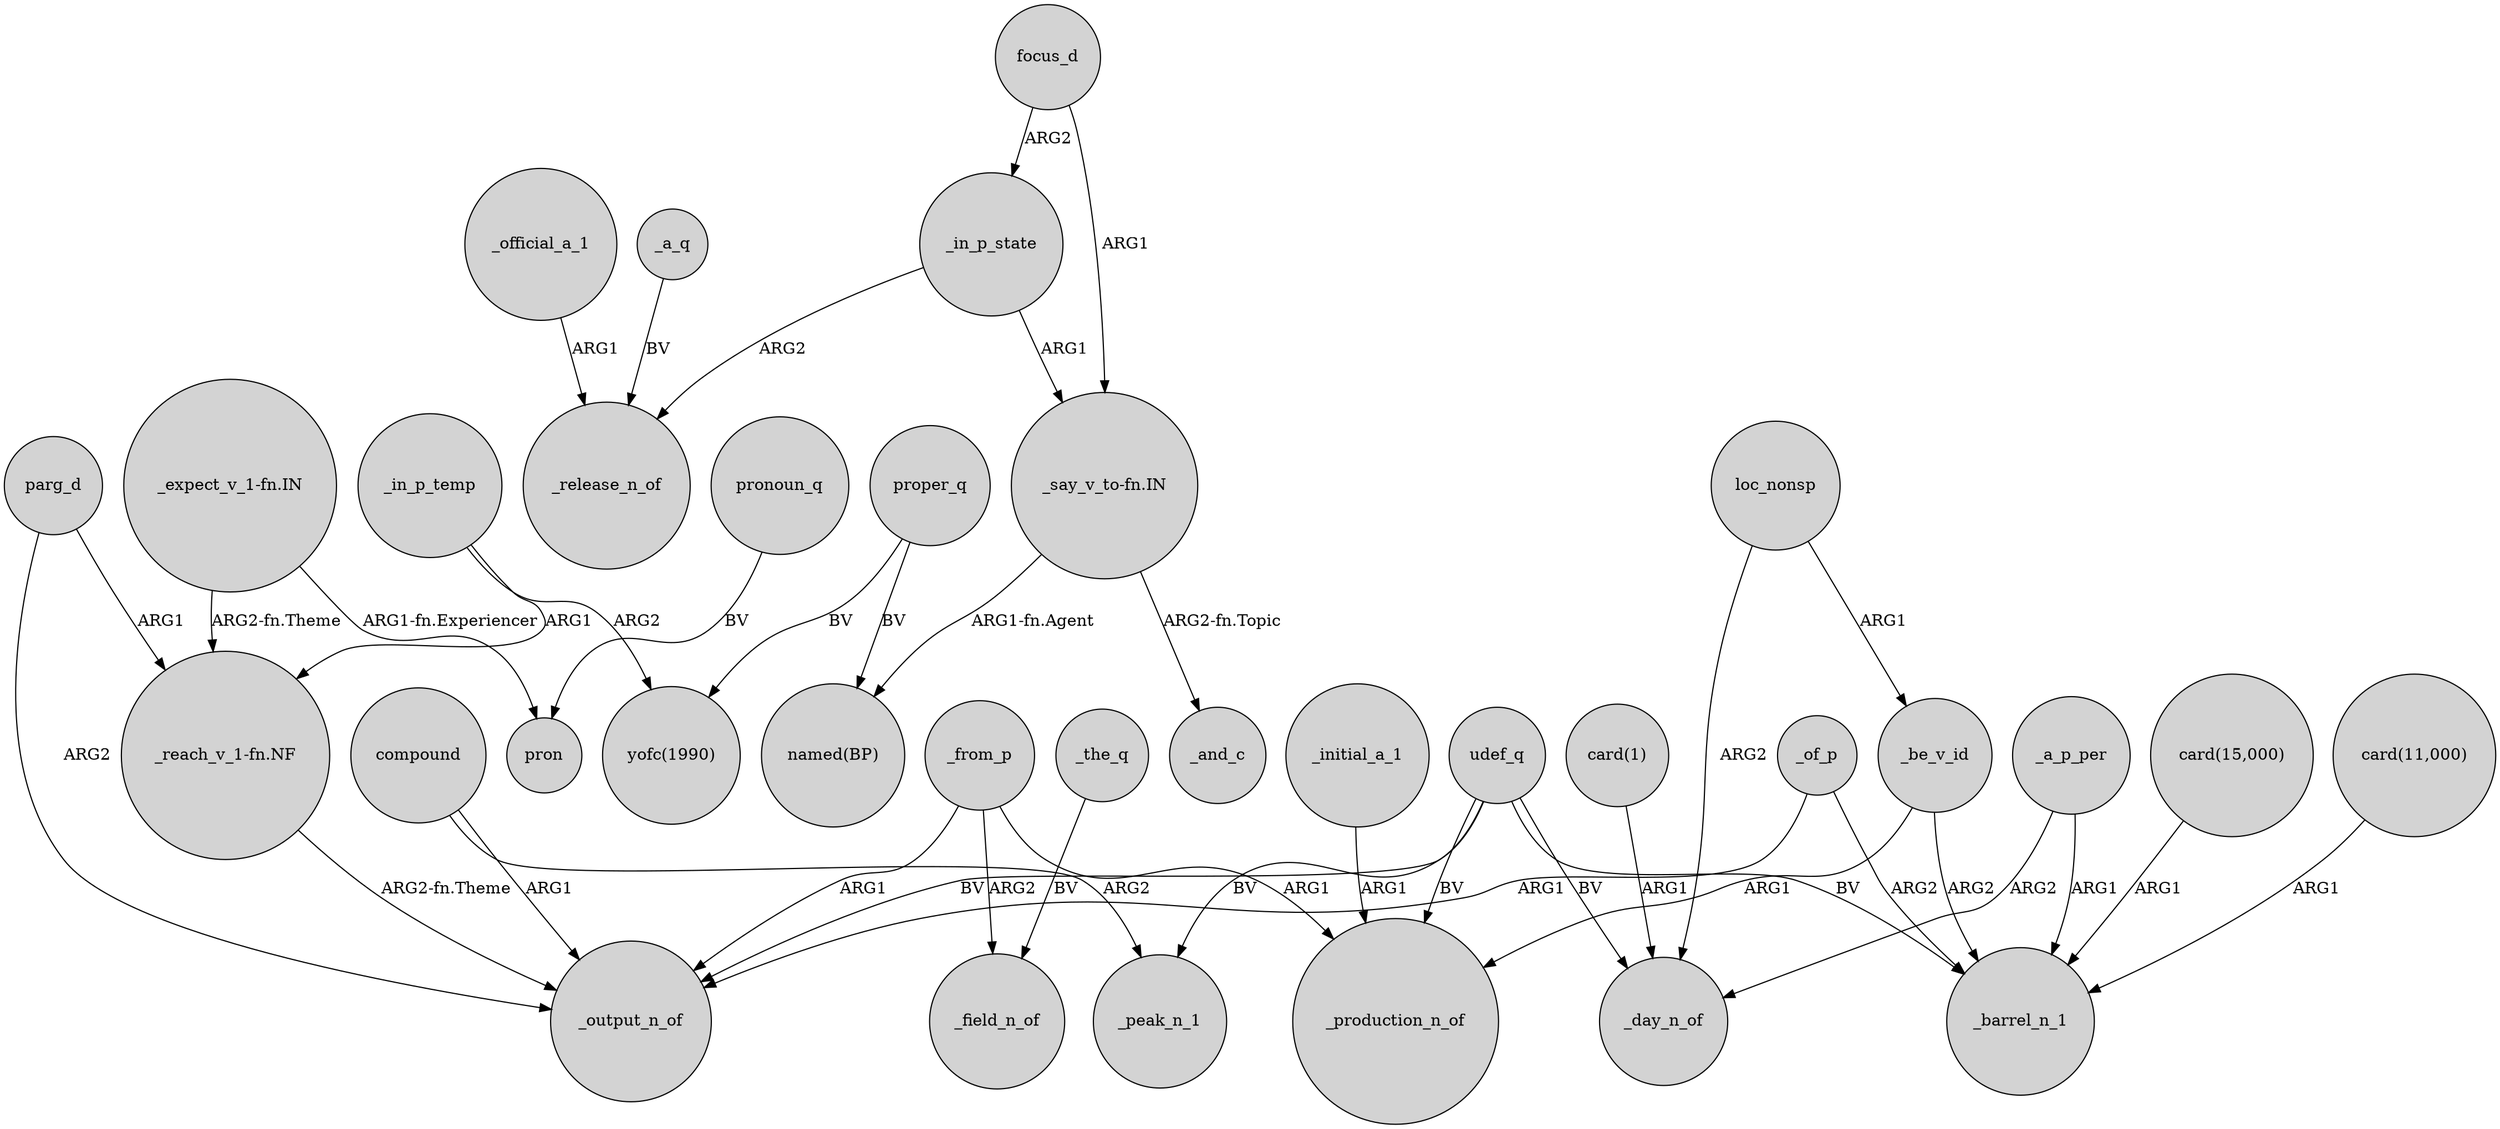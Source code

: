 digraph {
	node [shape=circle style=filled]
	udef_q -> _production_n_of [label=BV]
	_a_p_per -> _day_n_of [label=ARG2]
	compound -> _output_n_of [label=ARG1]
	_from_p -> _output_n_of [label=ARG1]
	compound -> _peak_n_1 [label=ARG2]
	_in_p_temp -> "_reach_v_1-fn.NF" [label=ARG1]
	proper_q -> "named(BP)" [label=BV]
	focus_d -> _in_p_state [label=ARG2]
	"card(1)" -> _day_n_of [label=ARG1]
	"card(11,000)" -> _barrel_n_1 [label=ARG1]
	udef_q -> _day_n_of [label=BV]
	_of_p -> _output_n_of [label=ARG1]
	_from_p -> _production_n_of [label=ARG1]
	_in_p_temp -> "yofc(1990)" [label=ARG2]
	proper_q -> "yofc(1990)" [label=BV]
	udef_q -> _output_n_of [label=BV]
	_of_p -> _barrel_n_1 [label=ARG2]
	udef_q -> _peak_n_1 [label=BV]
	_in_p_state -> _release_n_of [label=ARG2]
	parg_d -> "_reach_v_1-fn.NF" [label=ARG1]
	pronoun_q -> pron [label=BV]
	_be_v_id -> _production_n_of [label=ARG1]
	_a_p_per -> _barrel_n_1 [label=ARG1]
	_the_q -> _field_n_of [label=BV]
	"_expect_v_1-fn.IN" -> "_reach_v_1-fn.NF" [label="ARG2-fn.Theme"]
	parg_d -> _output_n_of [label=ARG2]
	"card(15,000)" -> _barrel_n_1 [label=ARG1]
	_official_a_1 -> _release_n_of [label=ARG1]
	"_say_v_to-fn.IN" -> _and_c [label="ARG2-fn.Topic"]
	"_reach_v_1-fn.NF" -> _output_n_of [label="ARG2-fn.Theme"]
	loc_nonsp -> _day_n_of [label=ARG2]
	"_expect_v_1-fn.IN" -> pron [label="ARG1-fn.Experiencer"]
	_a_q -> _release_n_of [label=BV]
	loc_nonsp -> _be_v_id [label=ARG1]
	udef_q -> _barrel_n_1 [label=BV]
	"_say_v_to-fn.IN" -> "named(BP)" [label="ARG1-fn.Agent"]
	_initial_a_1 -> _production_n_of [label=ARG1]
	_from_p -> _field_n_of [label=ARG2]
	_be_v_id -> _barrel_n_1 [label=ARG2]
	_in_p_state -> "_say_v_to-fn.IN" [label=ARG1]
	focus_d -> "_say_v_to-fn.IN" [label=ARG1]
}
